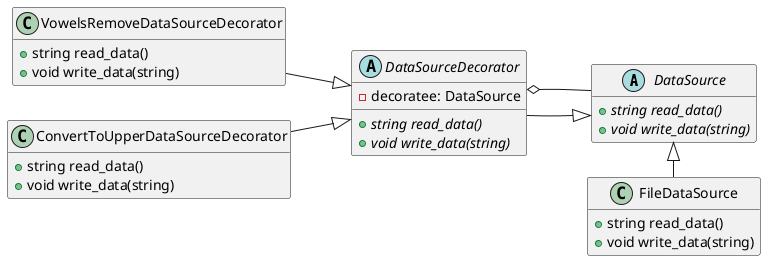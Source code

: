 @startuml class_diagram

hide empty methods
hide empty members

' nodes
'------------------------------------------------

abstract DataSource {
    +string {abstract} read_data()
    +void {abstract} write_data(string)
}

class FileDataSource {
    +string read_data()
    +void write_data(string)
}

abstract DataSourceDecorator {
    +string {abstract} read_data()
    +void {abstract} write_data(string)
    -decoratee: DataSource
}

class VowelsRemoveDataSourceDecorator {
    +string read_data()
    +void write_data(string)
}

class ConvertToUpperDataSourceDecorator {
    +string read_data()
    +void write_data(string)
}

' edges
'------------------------------------------------

left to right direction

DataSourceDecorator --|> DataSource
DataSourceDecorator o-- DataSource

FileDataSource -l-|> DataSource

ConvertToUpperDataSourceDecorator -d-|> DataSourceDecorator 
VowelsRemoveDataSourceDecorator -d-|> DataSourceDecorator

@enduml